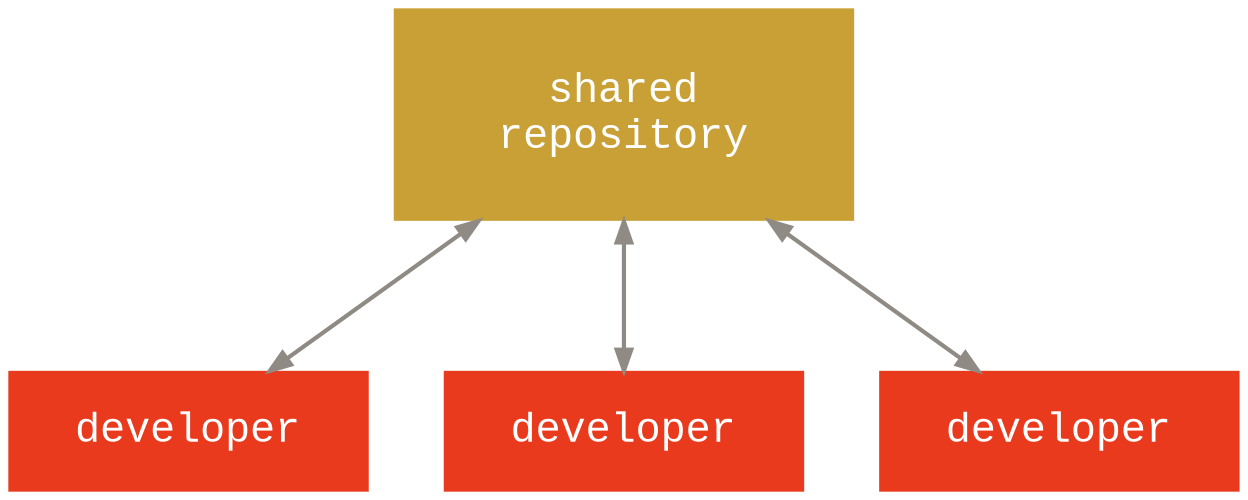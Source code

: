 graph Git {
  bgcolor="transparent"

  ranksep=1
  nodesep=.5

  edge [color="#8f8a83"
        dir="both"
        penwidth=2]
  node [shape=box
        style="filled"
        fillcolor="#e93a1d"
        fontname="Menlo, Monaco, Consolas, Lucida Console, Courier New, monospace"
        fontsize=20
        fontcolor="#ffffff"
        margin=".45,.25"
        width=2.1
        penwidth=0]

  repo [fillcolor="#c8a036"
        label="shared\nrepository"
        margin=".7,.4"]

  dev1 [label="developer"]
  dev2 [label="developer"]
  dev3 [label="developer"]

  repo -- dev1
  repo -- dev2
  repo -- dev3
}
